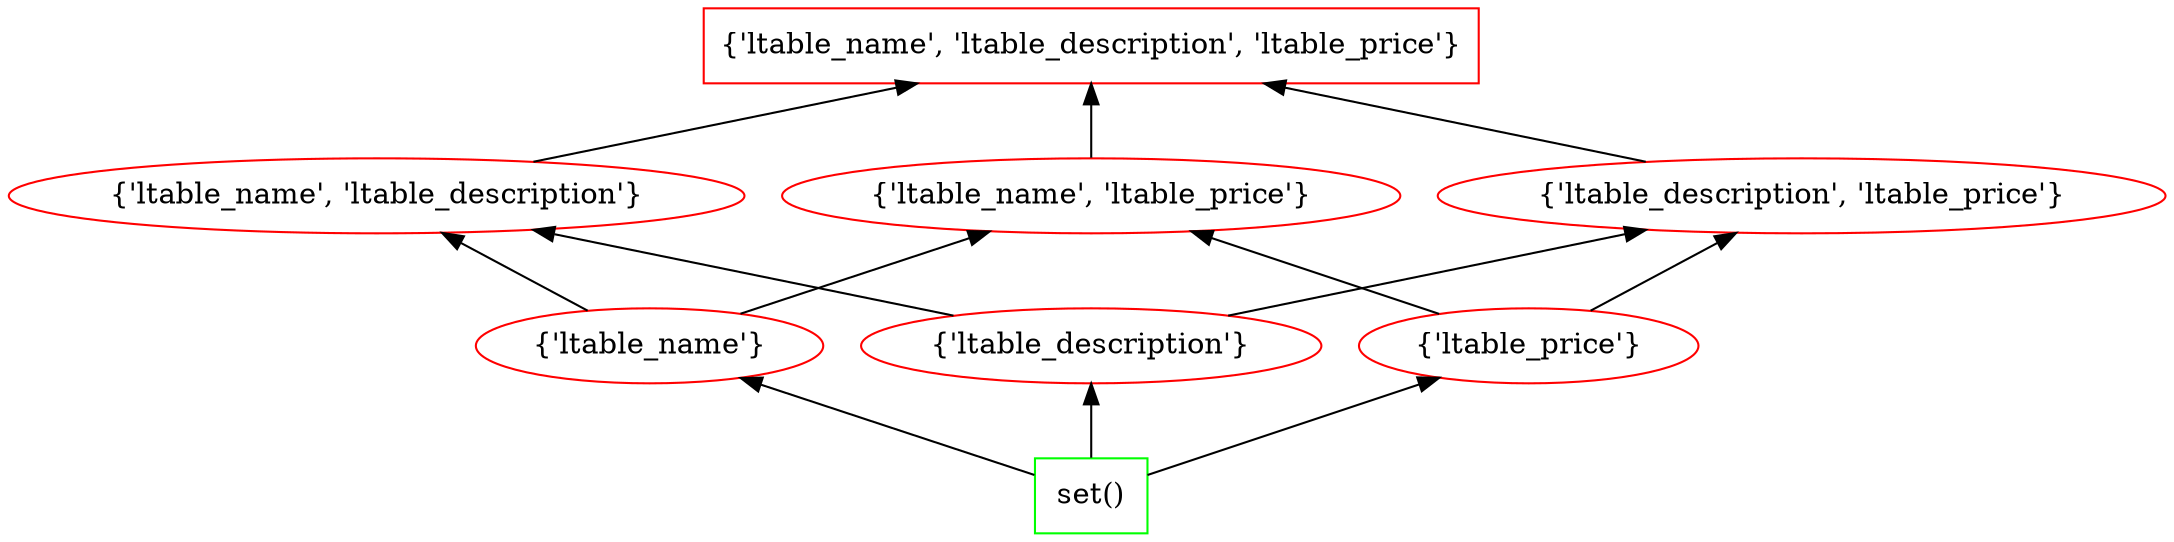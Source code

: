 digraph G {
splines="line"
rankdir=BT
"{'ltable_name', 'ltable_description', 'ltable_price'}" [shape=box];
"set()" [shape=box];
"set()" [color=green];
"set()" -> "{'ltable_name'}";
"set()" -> "{'ltable_description'}";
"set()" -> "{'ltable_price'}";
"{'ltable_name'}" [color=red];
"{'ltable_name'}" -> "{'ltable_name', 'ltable_description'}";
"{'ltable_name'}" -> "{'ltable_name', 'ltable_price'}";
"{'ltable_description'}" [color=red];
"{'ltable_description'}" -> "{'ltable_name', 'ltable_description'}";
"{'ltable_description'}" -> "{'ltable_description', 'ltable_price'}";
"{'ltable_price'}" [color=red];
"{'ltable_price'}" -> "{'ltable_name', 'ltable_price'}";
"{'ltable_price'}" -> "{'ltable_description', 'ltable_price'}";
"{'ltable_name', 'ltable_description'}" [color=red];
"{'ltable_name', 'ltable_description'}" -> "{'ltable_name', 'ltable_description', 'ltable_price'}";
"{'ltable_name', 'ltable_price'}" [color=red];
"{'ltable_name', 'ltable_price'}" -> "{'ltable_name', 'ltable_description', 'ltable_price'}";
"{'ltable_description', 'ltable_price'}" [color=red];
"{'ltable_description', 'ltable_price'}" -> "{'ltable_name', 'ltable_description', 'ltable_price'}";
"{'ltable_name', 'ltable_description', 'ltable_price'}" [color=red];
}